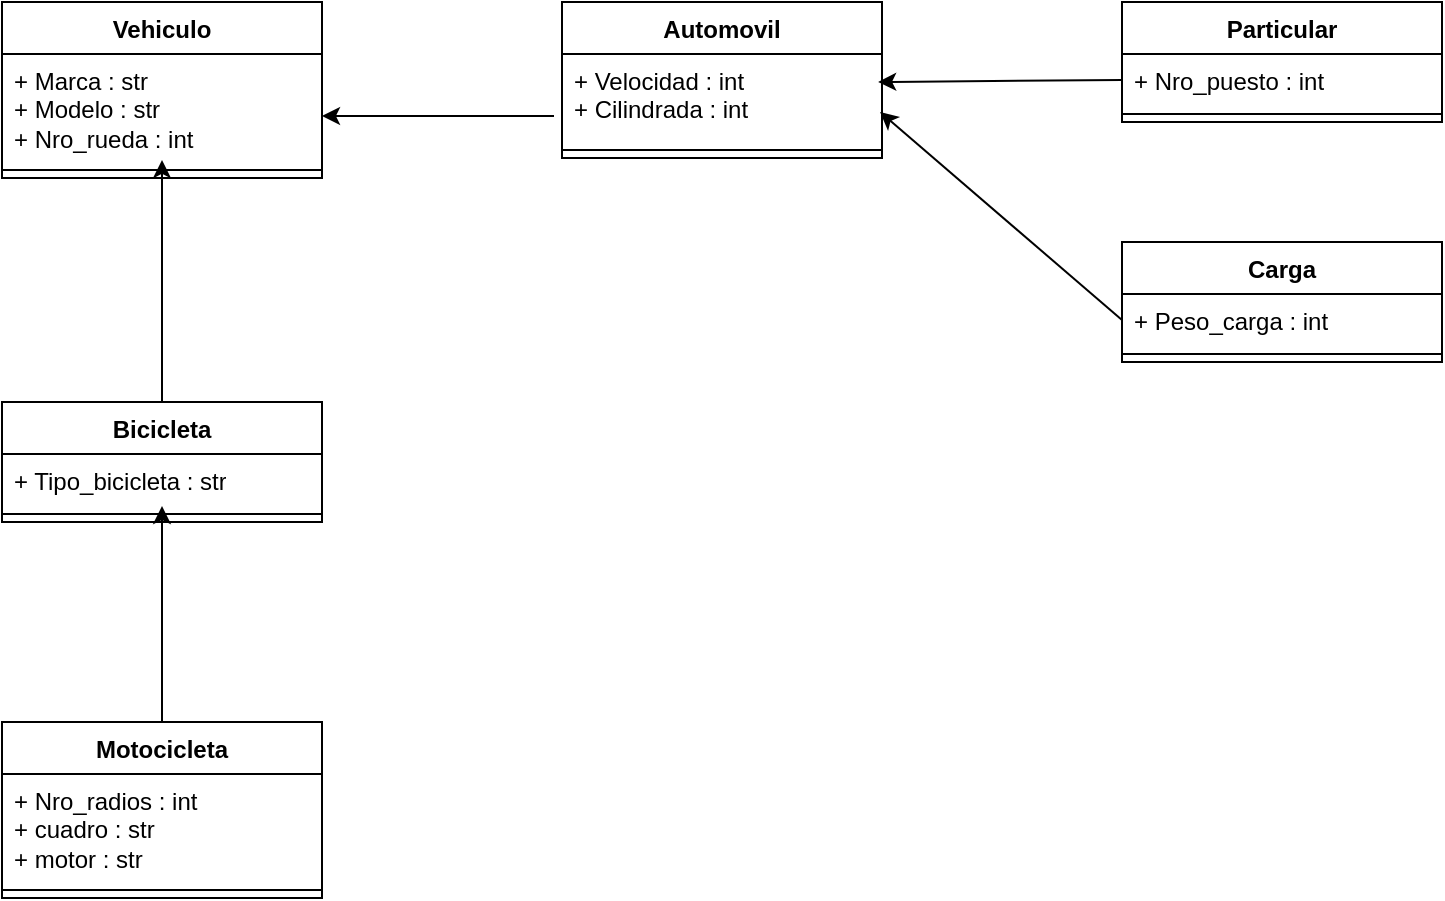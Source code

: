 <mxfile version="24.7.13">
  <diagram name="Página-1" id="jpnolw_8n_jCSNLeVfEp">
    <mxGraphModel dx="1434" dy="772" grid="1" gridSize="10" guides="1" tooltips="1" connect="1" arrows="1" fold="1" page="1" pageScale="1" pageWidth="827" pageHeight="1169" math="0" shadow="0">
      <root>
        <mxCell id="0" />
        <mxCell id="1" parent="0" />
        <mxCell id="DOkkUa6jVtnoK2AkUdKN-4" value="Vehiculo" style="swimlane;fontStyle=1;align=center;verticalAlign=top;childLayout=stackLayout;horizontal=1;startSize=26;horizontalStack=0;resizeParent=1;resizeParentMax=0;resizeLast=0;collapsible=1;marginBottom=0;whiteSpace=wrap;html=1;" parent="1" vertex="1">
          <mxGeometry x="40" y="40" width="160" height="88" as="geometry" />
        </mxCell>
        <mxCell id="DOkkUa6jVtnoK2AkUdKN-5" value="+ Marca : str&lt;div&gt;+ Modelo : str&lt;/div&gt;&lt;div&gt;+ Nro_rueda : int&lt;/div&gt;" style="text;strokeColor=none;fillColor=none;align=left;verticalAlign=top;spacingLeft=4;spacingRight=4;overflow=hidden;rotatable=0;points=[[0,0.5],[1,0.5]];portConstraint=eastwest;whiteSpace=wrap;html=1;" parent="DOkkUa6jVtnoK2AkUdKN-4" vertex="1">
          <mxGeometry y="26" width="160" height="54" as="geometry" />
        </mxCell>
        <mxCell id="DOkkUa6jVtnoK2AkUdKN-6" value="" style="line;strokeWidth=1;fillColor=none;align=left;verticalAlign=middle;spacingTop=-1;spacingLeft=3;spacingRight=3;rotatable=0;labelPosition=right;points=[];portConstraint=eastwest;strokeColor=inherit;" parent="DOkkUa6jVtnoK2AkUdKN-4" vertex="1">
          <mxGeometry y="80" width="160" height="8" as="geometry" />
        </mxCell>
        <mxCell id="DOkkUa6jVtnoK2AkUdKN-8" value="Automovil" style="swimlane;fontStyle=1;align=center;verticalAlign=top;childLayout=stackLayout;horizontal=1;startSize=26;horizontalStack=0;resizeParent=1;resizeParentMax=0;resizeLast=0;collapsible=1;marginBottom=0;whiteSpace=wrap;html=1;" parent="1" vertex="1">
          <mxGeometry x="320" y="40" width="160" height="78" as="geometry" />
        </mxCell>
        <mxCell id="DOkkUa6jVtnoK2AkUdKN-9" value="+ Velocidad : int&lt;div&gt;+ Cilindrada : int&lt;/div&gt;" style="text;strokeColor=none;fillColor=none;align=left;verticalAlign=top;spacingLeft=4;spacingRight=4;overflow=hidden;rotatable=0;points=[[0,0.5],[1,0.5]];portConstraint=eastwest;whiteSpace=wrap;html=1;" parent="DOkkUa6jVtnoK2AkUdKN-8" vertex="1">
          <mxGeometry y="26" width="160" height="44" as="geometry" />
        </mxCell>
        <mxCell id="DOkkUa6jVtnoK2AkUdKN-10" value="" style="line;strokeWidth=1;fillColor=none;align=left;verticalAlign=middle;spacingTop=-1;spacingLeft=3;spacingRight=3;rotatable=0;labelPosition=right;points=[];portConstraint=eastwest;strokeColor=inherit;" parent="DOkkUa6jVtnoK2AkUdKN-8" vertex="1">
          <mxGeometry y="70" width="160" height="8" as="geometry" />
        </mxCell>
        <mxCell id="DOkkUa6jVtnoK2AkUdKN-36" value="" style="endArrow=classic;html=1;rounded=0;exitX=-0.025;exitY=0.705;exitDx=0;exitDy=0;exitPerimeter=0;" parent="1" source="DOkkUa6jVtnoK2AkUdKN-9" edge="1">
          <mxGeometry width="50" height="50" relative="1" as="geometry">
            <mxPoint x="300" y="110" as="sourcePoint" />
            <mxPoint x="200" y="97" as="targetPoint" />
          </mxGeometry>
        </mxCell>
        <mxCell id="Ghvs6AJO_sf6eoYqK-uY-1" value="Particular" style="swimlane;fontStyle=1;align=center;verticalAlign=top;childLayout=stackLayout;horizontal=1;startSize=26;horizontalStack=0;resizeParent=1;resizeParentMax=0;resizeLast=0;collapsible=1;marginBottom=0;whiteSpace=wrap;html=1;" vertex="1" parent="1">
          <mxGeometry x="600" y="40" width="160" height="60" as="geometry" />
        </mxCell>
        <mxCell id="Ghvs6AJO_sf6eoYqK-uY-2" value="+ Nro_puesto : int" style="text;strokeColor=none;fillColor=none;align=left;verticalAlign=top;spacingLeft=4;spacingRight=4;overflow=hidden;rotatable=0;points=[[0,0.5],[1,0.5]];portConstraint=eastwest;whiteSpace=wrap;html=1;" vertex="1" parent="Ghvs6AJO_sf6eoYqK-uY-1">
          <mxGeometry y="26" width="160" height="26" as="geometry" />
        </mxCell>
        <mxCell id="Ghvs6AJO_sf6eoYqK-uY-3" value="" style="line;strokeWidth=1;fillColor=none;align=left;verticalAlign=middle;spacingTop=-1;spacingLeft=3;spacingRight=3;rotatable=0;labelPosition=right;points=[];portConstraint=eastwest;strokeColor=inherit;" vertex="1" parent="Ghvs6AJO_sf6eoYqK-uY-1">
          <mxGeometry y="52" width="160" height="8" as="geometry" />
        </mxCell>
        <mxCell id="Ghvs6AJO_sf6eoYqK-uY-5" value="Carga" style="swimlane;fontStyle=1;align=center;verticalAlign=top;childLayout=stackLayout;horizontal=1;startSize=26;horizontalStack=0;resizeParent=1;resizeParentMax=0;resizeLast=0;collapsible=1;marginBottom=0;whiteSpace=wrap;html=1;" vertex="1" parent="1">
          <mxGeometry x="600" y="160" width="160" height="60" as="geometry" />
        </mxCell>
        <mxCell id="Ghvs6AJO_sf6eoYqK-uY-6" value="+ Peso_carga : int" style="text;strokeColor=none;fillColor=none;align=left;verticalAlign=top;spacingLeft=4;spacingRight=4;overflow=hidden;rotatable=0;points=[[0,0.5],[1,0.5]];portConstraint=eastwest;whiteSpace=wrap;html=1;" vertex="1" parent="Ghvs6AJO_sf6eoYqK-uY-5">
          <mxGeometry y="26" width="160" height="26" as="geometry" />
        </mxCell>
        <mxCell id="Ghvs6AJO_sf6eoYqK-uY-7" value="" style="line;strokeWidth=1;fillColor=none;align=left;verticalAlign=middle;spacingTop=-1;spacingLeft=3;spacingRight=3;rotatable=0;labelPosition=right;points=[];portConstraint=eastwest;strokeColor=inherit;" vertex="1" parent="Ghvs6AJO_sf6eoYqK-uY-5">
          <mxGeometry y="52" width="160" height="8" as="geometry" />
        </mxCell>
        <mxCell id="Ghvs6AJO_sf6eoYqK-uY-9" value="" style="endArrow=classic;html=1;rounded=0;exitX=0;exitY=0.5;exitDx=0;exitDy=0;entryX=0.988;entryY=0.318;entryDx=0;entryDy=0;entryPerimeter=0;" edge="1" parent="1" source="Ghvs6AJO_sf6eoYqK-uY-2" target="DOkkUa6jVtnoK2AkUdKN-9">
          <mxGeometry width="50" height="50" relative="1" as="geometry">
            <mxPoint x="530" y="140" as="sourcePoint" />
            <mxPoint x="480" y="70" as="targetPoint" />
          </mxGeometry>
        </mxCell>
        <mxCell id="Ghvs6AJO_sf6eoYqK-uY-10" value="" style="endArrow=classic;html=1;rounded=0;exitX=0;exitY=0.5;exitDx=0;exitDy=0;entryX=0.994;entryY=0.659;entryDx=0;entryDy=0;entryPerimeter=0;" edge="1" parent="1" source="Ghvs6AJO_sf6eoYqK-uY-6" target="DOkkUa6jVtnoK2AkUdKN-9">
          <mxGeometry width="50" height="50" relative="1" as="geometry">
            <mxPoint x="560" y="150" as="sourcePoint" />
            <mxPoint x="480" y="90" as="targetPoint" />
          </mxGeometry>
        </mxCell>
        <mxCell id="Ghvs6AJO_sf6eoYqK-uY-15" value="Bicicleta" style="swimlane;fontStyle=1;align=center;verticalAlign=top;childLayout=stackLayout;horizontal=1;startSize=26;horizontalStack=0;resizeParent=1;resizeParentMax=0;resizeLast=0;collapsible=1;marginBottom=0;whiteSpace=wrap;html=1;" vertex="1" parent="1">
          <mxGeometry x="40" y="240" width="160" height="60" as="geometry" />
        </mxCell>
        <mxCell id="Ghvs6AJO_sf6eoYqK-uY-16" value="+ Tipo_bicicleta : str" style="text;strokeColor=none;fillColor=none;align=left;verticalAlign=top;spacingLeft=4;spacingRight=4;overflow=hidden;rotatable=0;points=[[0,0.5],[1,0.5]];portConstraint=eastwest;whiteSpace=wrap;html=1;" vertex="1" parent="Ghvs6AJO_sf6eoYqK-uY-15">
          <mxGeometry y="26" width="160" height="26" as="geometry" />
        </mxCell>
        <mxCell id="Ghvs6AJO_sf6eoYqK-uY-17" value="" style="line;strokeWidth=1;fillColor=none;align=left;verticalAlign=middle;spacingTop=-1;spacingLeft=3;spacingRight=3;rotatable=0;labelPosition=right;points=[];portConstraint=eastwest;strokeColor=inherit;" vertex="1" parent="Ghvs6AJO_sf6eoYqK-uY-15">
          <mxGeometry y="52" width="160" height="8" as="geometry" />
        </mxCell>
        <mxCell id="Ghvs6AJO_sf6eoYqK-uY-19" value="" style="endArrow=classic;html=1;rounded=0;entryX=0.5;entryY=0.981;entryDx=0;entryDy=0;entryPerimeter=0;" edge="1" parent="1" source="Ghvs6AJO_sf6eoYqK-uY-15" target="DOkkUa6jVtnoK2AkUdKN-5">
          <mxGeometry width="50" height="50" relative="1" as="geometry">
            <mxPoint x="110" y="215" as="sourcePoint" />
            <mxPoint x="160" y="165" as="targetPoint" />
          </mxGeometry>
        </mxCell>
        <mxCell id="Ghvs6AJO_sf6eoYqK-uY-20" value="Motocicleta" style="swimlane;fontStyle=1;align=center;verticalAlign=top;childLayout=stackLayout;horizontal=1;startSize=26;horizontalStack=0;resizeParent=1;resizeParentMax=0;resizeLast=0;collapsible=1;marginBottom=0;whiteSpace=wrap;html=1;" vertex="1" parent="1">
          <mxGeometry x="40" y="400" width="160" height="88" as="geometry" />
        </mxCell>
        <mxCell id="Ghvs6AJO_sf6eoYqK-uY-21" value="+ Nro_radios : int&lt;div&gt;+&amp;nbsp;cuadro : str&lt;/div&gt;&lt;div&gt;+ motor : str&lt;/div&gt;" style="text;strokeColor=none;fillColor=none;align=left;verticalAlign=top;spacingLeft=4;spacingRight=4;overflow=hidden;rotatable=0;points=[[0,0.5],[1,0.5]];portConstraint=eastwest;whiteSpace=wrap;html=1;" vertex="1" parent="Ghvs6AJO_sf6eoYqK-uY-20">
          <mxGeometry y="26" width="160" height="54" as="geometry" />
        </mxCell>
        <mxCell id="Ghvs6AJO_sf6eoYqK-uY-22" value="" style="line;strokeWidth=1;fillColor=none;align=left;verticalAlign=middle;spacingTop=-1;spacingLeft=3;spacingRight=3;rotatable=0;labelPosition=right;points=[];portConstraint=eastwest;strokeColor=inherit;" vertex="1" parent="Ghvs6AJO_sf6eoYqK-uY-20">
          <mxGeometry y="80" width="160" height="8" as="geometry" />
        </mxCell>
        <mxCell id="Ghvs6AJO_sf6eoYqK-uY-24" value="" style="endArrow=classic;html=1;rounded=0;" edge="1" parent="1" target="Ghvs6AJO_sf6eoYqK-uY-16">
          <mxGeometry width="50" height="50" relative="1" as="geometry">
            <mxPoint x="120" y="400" as="sourcePoint" />
            <mxPoint x="145" y="340" as="targetPoint" />
          </mxGeometry>
        </mxCell>
      </root>
    </mxGraphModel>
  </diagram>
</mxfile>
